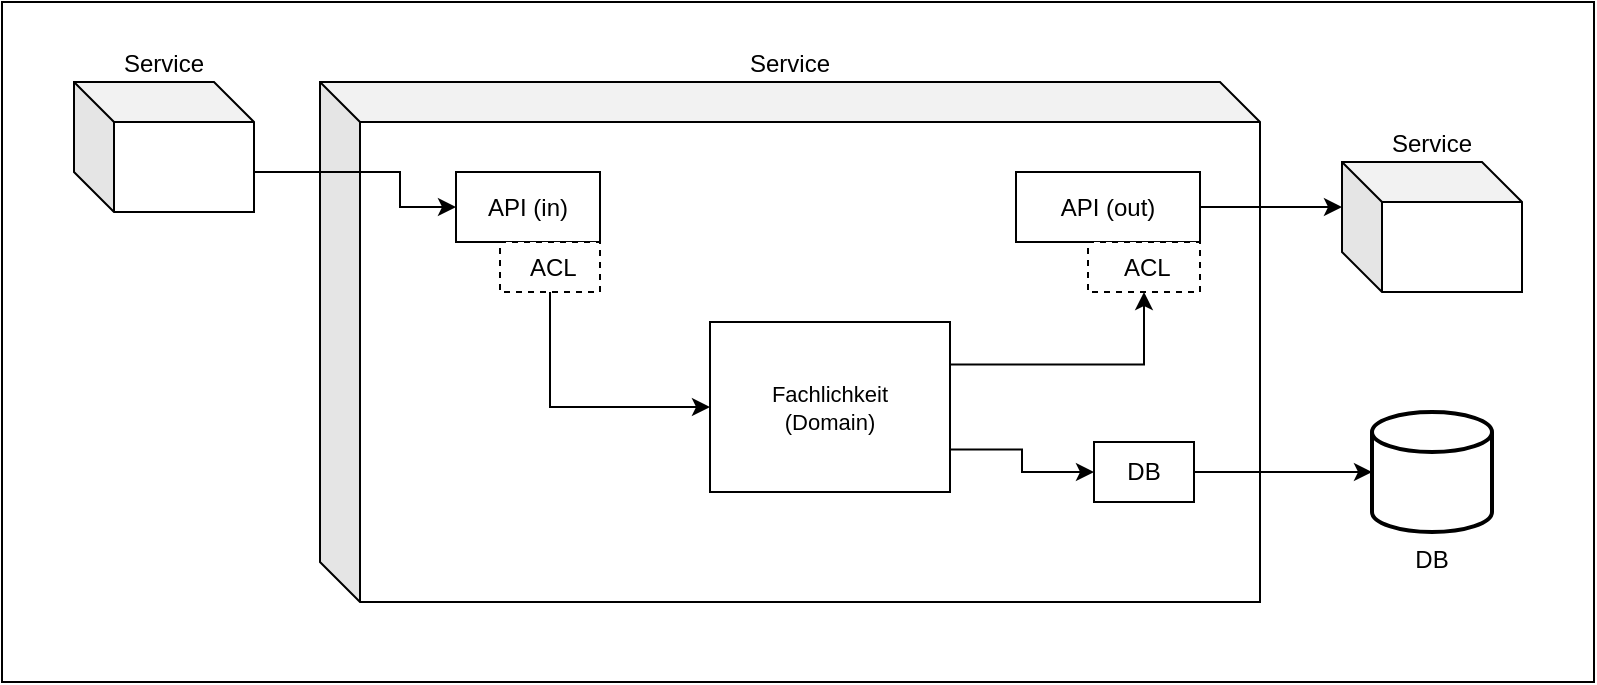 <mxfile version="28.1.2">
  <diagram name="Seite-1" id="NrbdtOU8l5xmAe7ymhUr">
    <mxGraphModel dx="-479" dy="-524" grid="1" gridSize="10" guides="1" tooltips="1" connect="1" arrows="1" fold="1" page="1" pageScale="1" pageWidth="827" pageHeight="1169" math="0" shadow="0">
      <root>
        <mxCell id="0" />
        <mxCell id="1" parent="0" />
        <mxCell id="uPI_3GQZp_MenPqgiLJ3-1" value="" style="rounded=0;whiteSpace=wrap;html=1;" parent="1" vertex="1">
          <mxGeometry x="1654" y="1170" width="796" height="340" as="geometry" />
        </mxCell>
        <mxCell id="fnIPpPjLjX7mRF6TU0Pl-3" value="Service" style="shape=cube;whiteSpace=wrap;html=1;boundedLbl=1;backgroundOutline=1;darkOpacity=0.05;darkOpacity2=0.1;labelPosition=center;verticalLabelPosition=top;align=center;verticalAlign=bottom;" parent="1" vertex="1">
          <mxGeometry x="1813" y="1210" width="470" height="260" as="geometry" />
        </mxCell>
        <mxCell id="fnIPpPjLjX7mRF6TU0Pl-5" value="API (in)" style="rounded=0;whiteSpace=wrap;html=1;labelPosition=center;verticalLabelPosition=middle;align=center;verticalAlign=middle;strokeColor=light-dark(#000000,#FFFFFF);" parent="1" vertex="1">
          <mxGeometry x="1881" y="1255" width="72" height="35" as="geometry" />
        </mxCell>
        <mxCell id="fnIPpPjLjX7mRF6TU0Pl-6" value="API (out)" style="rounded=0;whiteSpace=wrap;html=1;labelPosition=center;verticalLabelPosition=middle;align=center;verticalAlign=middle;strokeColor=light-dark(#000000,#FFFFFF);" parent="1" vertex="1">
          <mxGeometry x="2161" y="1255" width="92" height="35" as="geometry" />
        </mxCell>
        <mxCell id="4yH1UlQOnldO9_E6HWWy-8" style="edgeStyle=orthogonalEdgeStyle;shape=connector;rounded=0;orthogonalLoop=1;jettySize=auto;html=1;exitX=1;exitY=0.5;exitDx=0;exitDy=0;strokeColor=default;align=center;verticalAlign=middle;fontFamily=Helvetica;fontSize=11;fontColor=default;labelBackgroundColor=default;endArrow=classic;endFill=1;" edge="1" parent="1" source="fnIPpPjLjX7mRF6TU0Pl-10" target="fnIPpPjLjX7mRF6TU0Pl-12">
          <mxGeometry relative="1" as="geometry" />
        </mxCell>
        <mxCell id="fnIPpPjLjX7mRF6TU0Pl-10" value="DB" style="rounded=0;whiteSpace=wrap;html=1;labelPosition=center;verticalLabelPosition=middle;align=center;verticalAlign=middle;strokeColor=light-dark(#000000,#FFFFFF);" parent="1" vertex="1">
          <mxGeometry x="2200" y="1390" width="50" height="30" as="geometry" />
        </mxCell>
        <mxCell id="fnIPpPjLjX7mRF6TU0Pl-11" value="Service" style="shape=cube;whiteSpace=wrap;html=1;boundedLbl=1;backgroundOutline=1;darkOpacity=0.05;darkOpacity2=0.1;labelPosition=center;verticalLabelPosition=top;align=center;verticalAlign=bottom;" parent="1" vertex="1">
          <mxGeometry x="2324" y="1250" width="90" height="65" as="geometry" />
        </mxCell>
        <mxCell id="fnIPpPjLjX7mRF6TU0Pl-12" value="DB" style="strokeWidth=2;html=1;shape=mxgraph.flowchart.database;whiteSpace=wrap;labelPosition=center;verticalLabelPosition=bottom;align=center;verticalAlign=top;" parent="1" vertex="1">
          <mxGeometry x="2339" y="1375" width="60" height="60" as="geometry" />
        </mxCell>
        <mxCell id="fnIPpPjLjX7mRF6TU0Pl-14" style="edgeStyle=orthogonalEdgeStyle;rounded=0;orthogonalLoop=1;jettySize=auto;html=1;exitX=1;exitY=0.5;exitDx=0;exitDy=0;entryX=0;entryY=0;entryDx=0;entryDy=22.5;entryPerimeter=0;" parent="1" source="fnIPpPjLjX7mRF6TU0Pl-6" target="fnIPpPjLjX7mRF6TU0Pl-11" edge="1">
          <mxGeometry relative="1" as="geometry">
            <Array as="points">
              <mxPoint x="2320" y="1273" />
              <mxPoint x="2320" y="1273" />
            </Array>
          </mxGeometry>
        </mxCell>
        <mxCell id="fnIPpPjLjX7mRF6TU0Pl-15" style="edgeStyle=orthogonalEdgeStyle;rounded=0;orthogonalLoop=1;jettySize=auto;html=1;exitX=0;exitY=0;exitDx=90;exitDy=45;exitPerimeter=0;entryX=0;entryY=0.5;entryDx=0;entryDy=0;" parent="1" source="fnIPpPjLjX7mRF6TU0Pl-16" target="fnIPpPjLjX7mRF6TU0Pl-5" edge="1">
          <mxGeometry relative="1" as="geometry">
            <Array as="points">
              <mxPoint x="1853" y="1255" />
              <mxPoint x="1853" y="1273" />
            </Array>
          </mxGeometry>
        </mxCell>
        <mxCell id="fnIPpPjLjX7mRF6TU0Pl-16" value="Service" style="shape=cube;whiteSpace=wrap;html=1;boundedLbl=1;backgroundOutline=1;darkOpacity=0.05;darkOpacity2=0.1;labelPosition=center;verticalLabelPosition=top;align=center;verticalAlign=bottom;" parent="1" vertex="1">
          <mxGeometry x="1690" y="1210" width="90" height="65" as="geometry" />
        </mxCell>
        <mxCell id="fnIPpPjLjX7mRF6TU0Pl-23" value="&amp;nbsp;&lt;span style=&quot;background-color: transparent; color: light-dark(rgb(0, 0, 0), rgb(255, 255, 255));&quot;&gt;ACL&lt;/span&gt;" style="rounded=0;whiteSpace=wrap;html=1;labelPosition=center;verticalLabelPosition=middle;align=center;verticalAlign=middle;strokeColor=light-dark(#000000,#FFFFFF);dashed=1;" parent="1" vertex="1">
          <mxGeometry x="2197" y="1290" width="56" height="25" as="geometry" />
        </mxCell>
        <mxCell id="4yH1UlQOnldO9_E6HWWy-6" style="edgeStyle=orthogonalEdgeStyle;shape=connector;rounded=0;orthogonalLoop=1;jettySize=auto;html=1;exitX=0.5;exitY=1;exitDx=0;exitDy=0;entryX=0;entryY=0.5;entryDx=0;entryDy=0;strokeColor=default;align=center;verticalAlign=middle;fontFamily=Helvetica;fontSize=11;fontColor=default;labelBackgroundColor=default;endArrow=classic;endFill=1;" edge="1" parent="1" source="fnIPpPjLjX7mRF6TU0Pl-25" target="4yH1UlQOnldO9_E6HWWy-1">
          <mxGeometry relative="1" as="geometry" />
        </mxCell>
        <mxCell id="fnIPpPjLjX7mRF6TU0Pl-25" value="&amp;nbsp;&lt;span style=&quot;background-color: transparent; color: light-dark(rgb(0, 0, 0), rgb(255, 255, 255));&quot;&gt;ACL&lt;/span&gt;" style="rounded=0;whiteSpace=wrap;html=1;labelPosition=center;verticalLabelPosition=middle;align=center;verticalAlign=middle;strokeColor=light-dark(#000000,#FFFFFF);dashed=1;" parent="1" vertex="1">
          <mxGeometry x="1903" y="1290" width="50" height="25" as="geometry" />
        </mxCell>
        <mxCell id="4yH1UlQOnldO9_E6HWWy-3" style="edgeStyle=orthogonalEdgeStyle;shape=connector;rounded=0;orthogonalLoop=1;jettySize=auto;html=1;exitX=1;exitY=0.25;exitDx=0;exitDy=0;entryX=0.5;entryY=1;entryDx=0;entryDy=0;strokeColor=default;align=center;verticalAlign=middle;fontFamily=Helvetica;fontSize=11;fontColor=default;labelBackgroundColor=default;endArrow=classic;endFill=1;" edge="1" parent="1" source="4yH1UlQOnldO9_E6HWWy-1" target="fnIPpPjLjX7mRF6TU0Pl-23">
          <mxGeometry relative="1" as="geometry" />
        </mxCell>
        <mxCell id="4yH1UlQOnldO9_E6HWWy-7" style="edgeStyle=orthogonalEdgeStyle;shape=connector;rounded=0;orthogonalLoop=1;jettySize=auto;html=1;exitX=1;exitY=0.75;exitDx=0;exitDy=0;entryX=0;entryY=0.5;entryDx=0;entryDy=0;strokeColor=default;align=center;verticalAlign=middle;fontFamily=Helvetica;fontSize=11;fontColor=default;labelBackgroundColor=default;endArrow=classic;endFill=1;" edge="1" parent="1" source="4yH1UlQOnldO9_E6HWWy-1" target="fnIPpPjLjX7mRF6TU0Pl-10">
          <mxGeometry relative="1" as="geometry" />
        </mxCell>
        <mxCell id="4yH1UlQOnldO9_E6HWWy-1" value="Fachlichkeit&lt;div&gt;(Domain)&lt;/div&gt;" style="rounded=0;whiteSpace=wrap;html=1;fontFamily=Helvetica;fontSize=11;fontColor=default;labelBackgroundColor=default;" vertex="1" parent="1">
          <mxGeometry x="2008" y="1330" width="120" height="85" as="geometry" />
        </mxCell>
      </root>
    </mxGraphModel>
  </diagram>
</mxfile>
